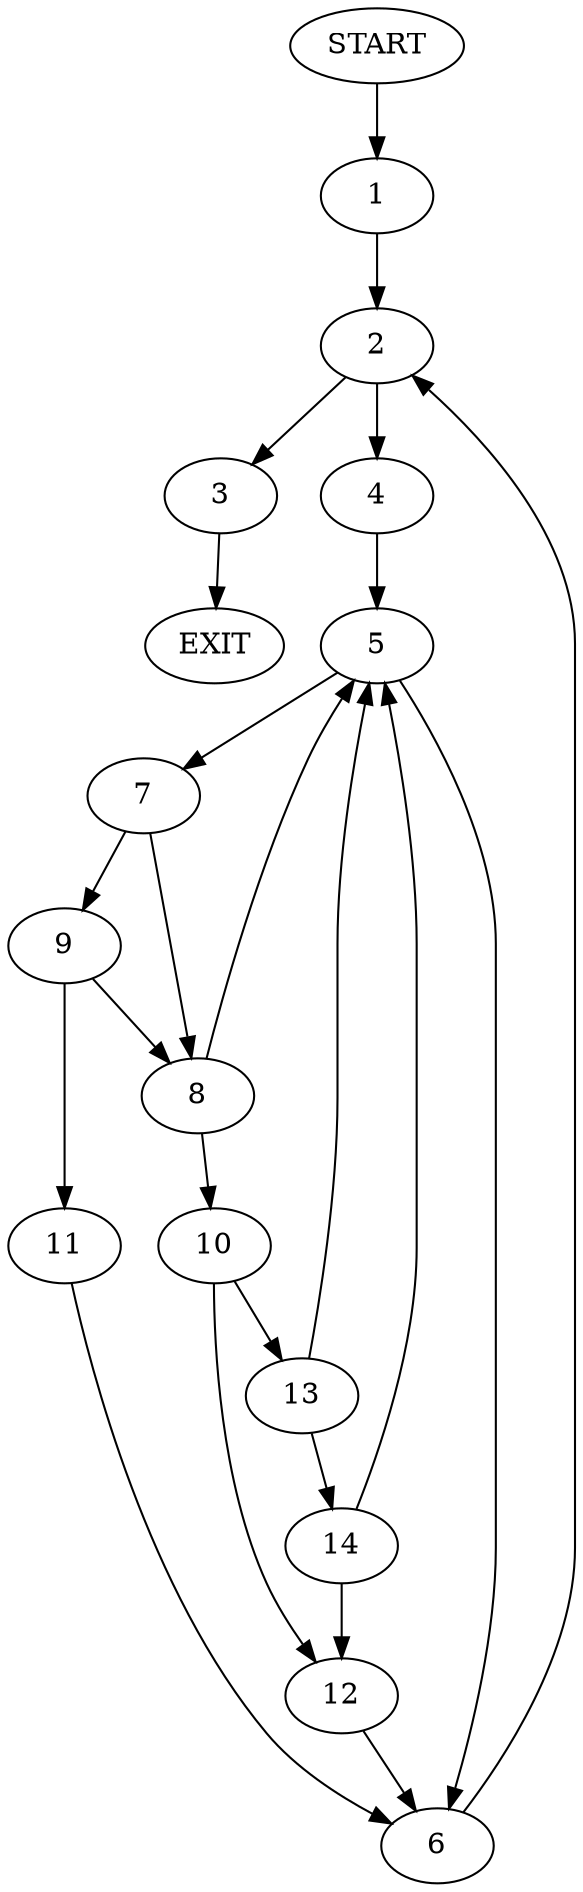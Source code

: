 digraph {
0 [label="START"]
15 [label="EXIT"]
0 -> 1
1 -> 2
2 -> 3
2 -> 4
4 -> 5
3 -> 15
5 -> 6
5 -> 7
7 -> 8
7 -> 9
6 -> 2
8 -> 10
8 -> 5
9 -> 8
9 -> 11
11 -> 6
10 -> 12
10 -> 13
13 -> 14
13 -> 5
12 -> 6
14 -> 12
14 -> 5
}
